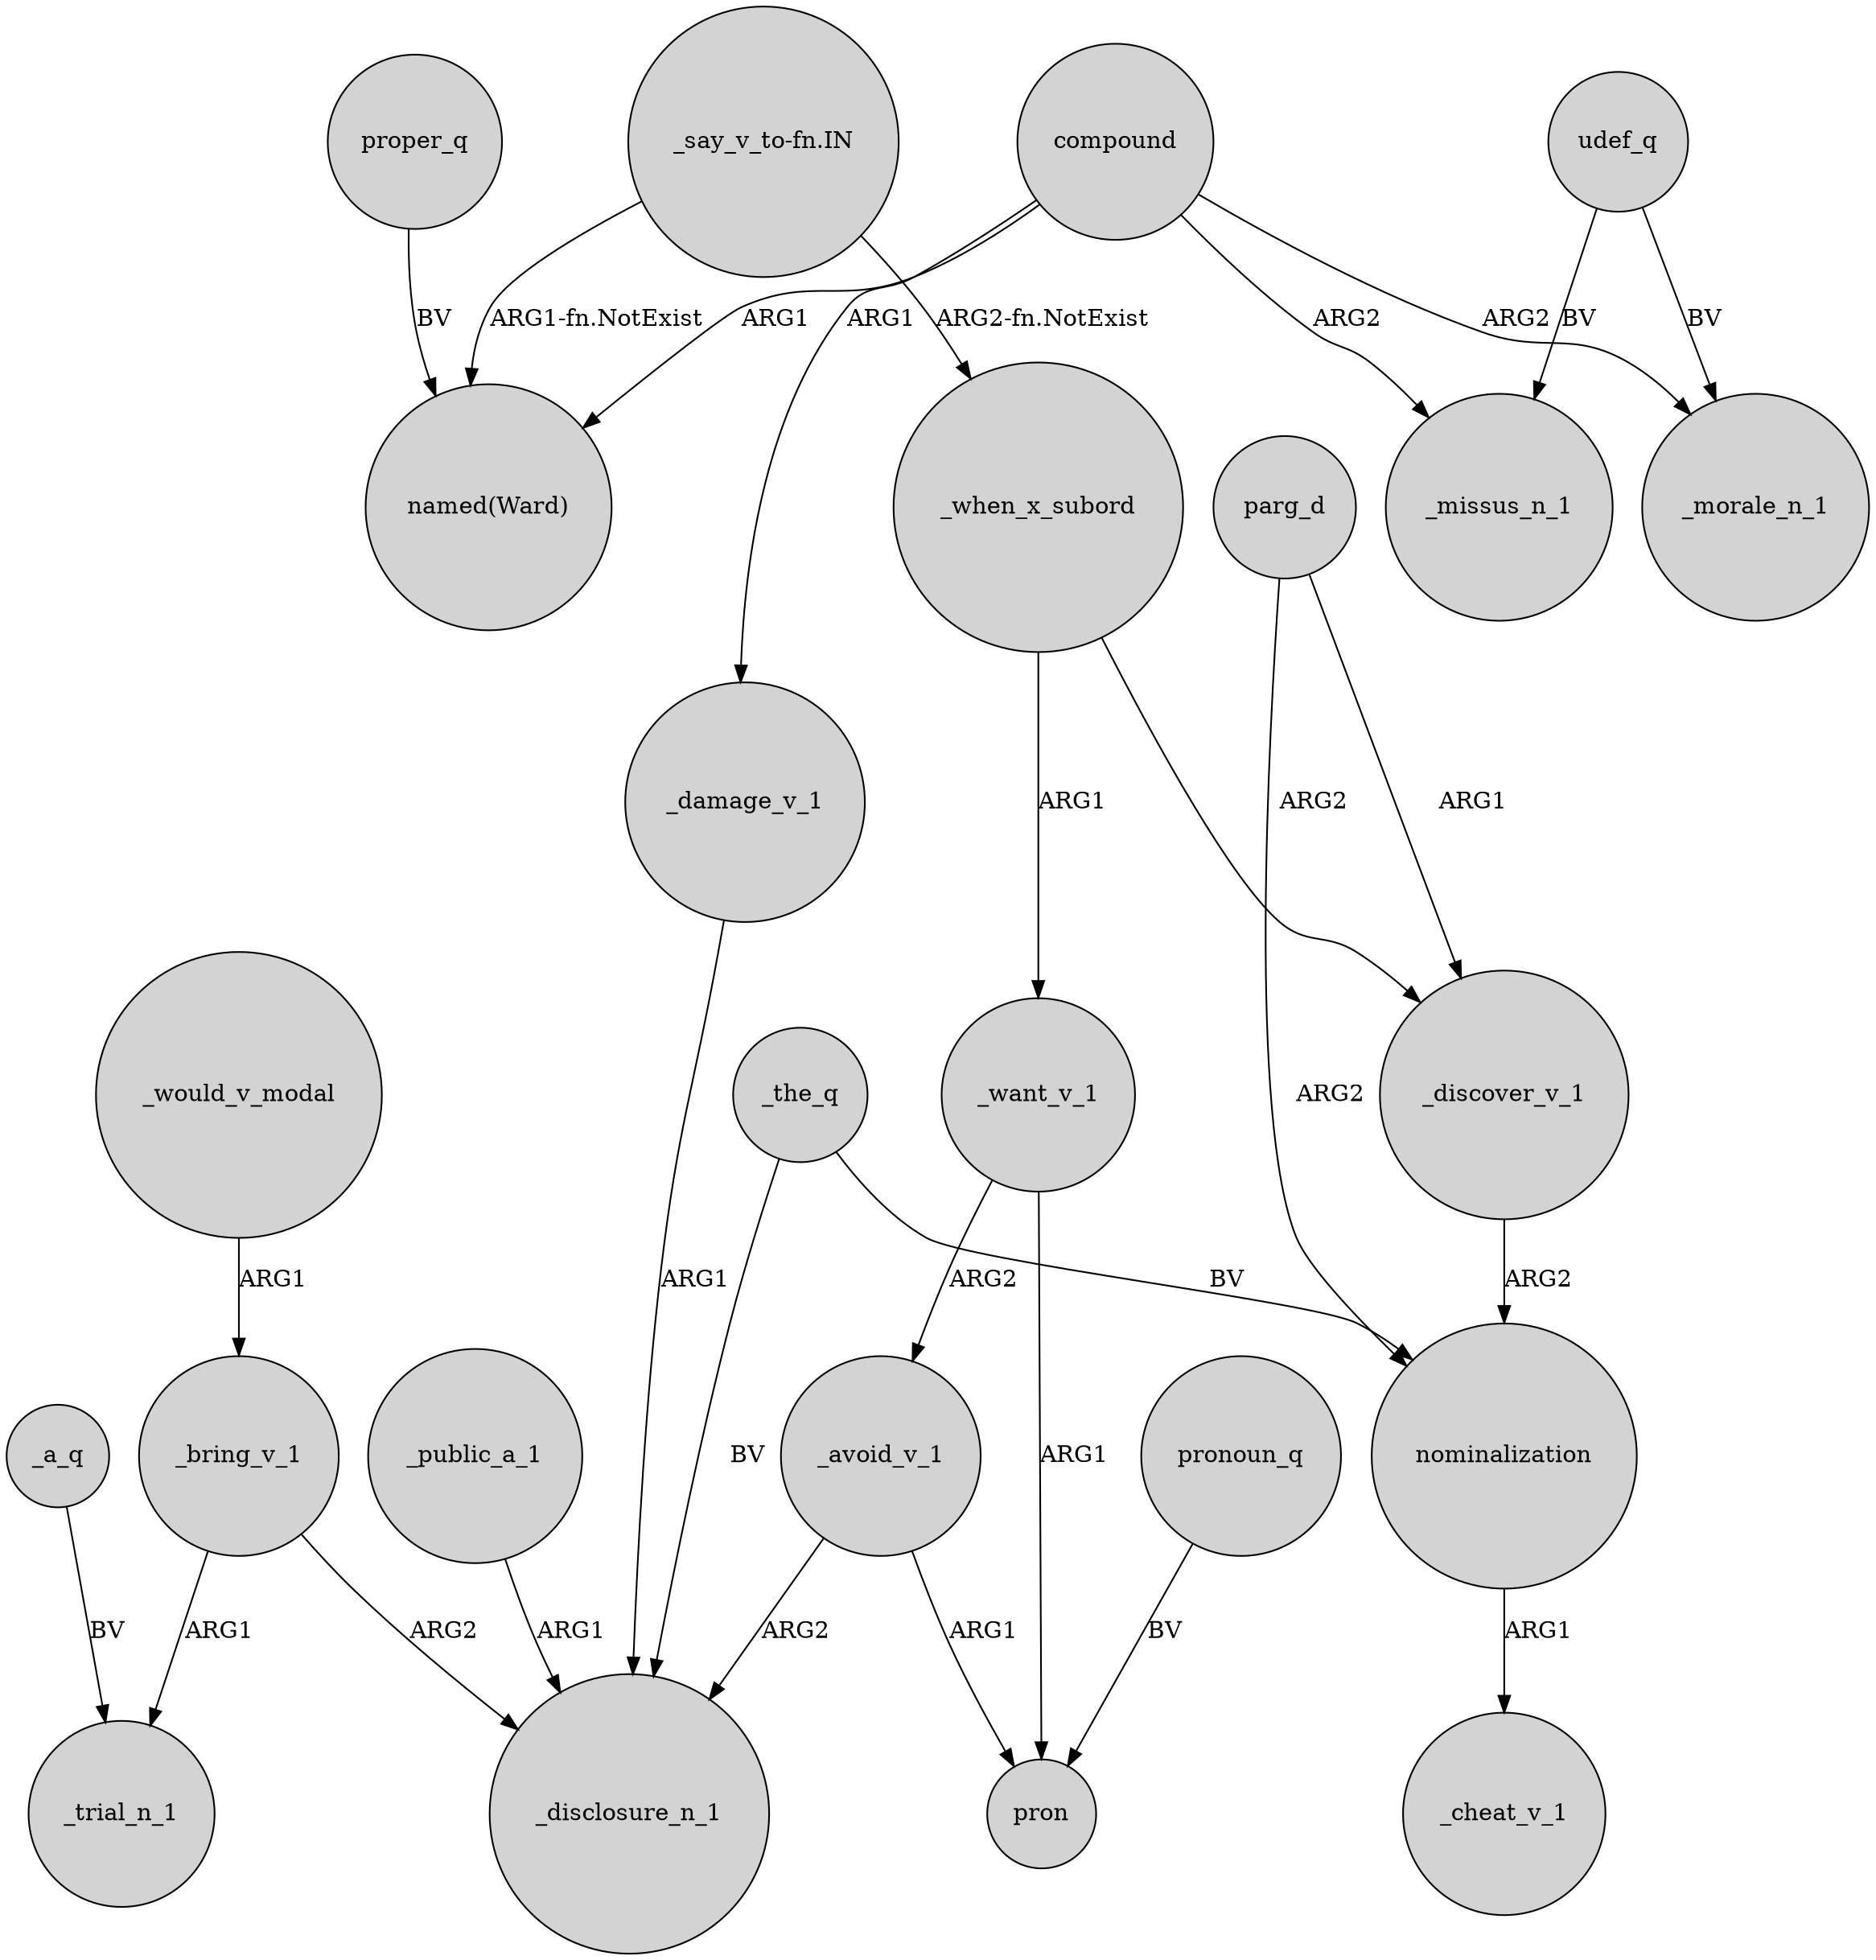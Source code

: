 digraph {
	node [shape=circle style=filled]
	_a_q -> _trial_n_1 [label=BV]
	compound -> "named(Ward)" [label=ARG1]
	_when_x_subord -> _want_v_1 [label=ARG1]
	udef_q -> _morale_n_1 [label=BV]
	_avoid_v_1 -> pron [label=ARG1]
	_the_q -> _disclosure_n_1 [label=BV]
	_discover_v_1 -> nominalization [label=ARG2]
	_want_v_1 -> pron [label=ARG1]
	compound -> _missus_n_1 [label=ARG2]
	udef_q -> _missus_n_1 [label=BV]
	parg_d -> _discover_v_1 [label=ARG1]
	_avoid_v_1 -> _disclosure_n_1 [label=ARG2]
	_bring_v_1 -> _disclosure_n_1 [label=ARG2]
	pronoun_q -> pron [label=BV]
	"_say_v_to-fn.IN" -> _when_x_subord [label="ARG2-fn.NotExist"]
	"_say_v_to-fn.IN" -> "named(Ward)" [label="ARG1-fn.NotExist"]
	proper_q -> "named(Ward)" [label=BV]
	parg_d -> nominalization [label=ARG2]
	_would_v_modal -> _bring_v_1 [label=ARG1]
	_bring_v_1 -> _trial_n_1 [label=ARG1]
	nominalization -> _cheat_v_1 [label=ARG1]
	_want_v_1 -> _avoid_v_1 [label=ARG2]
	_public_a_1 -> _disclosure_n_1 [label=ARG1]
	compound -> _morale_n_1 [label=ARG2]
	_damage_v_1 -> _disclosure_n_1 [label=ARG1]
	compound -> _damage_v_1 [label=ARG1]
	_when_x_subord -> _discover_v_1 [label=ARG2]
	_the_q -> nominalization [label=BV]
}
